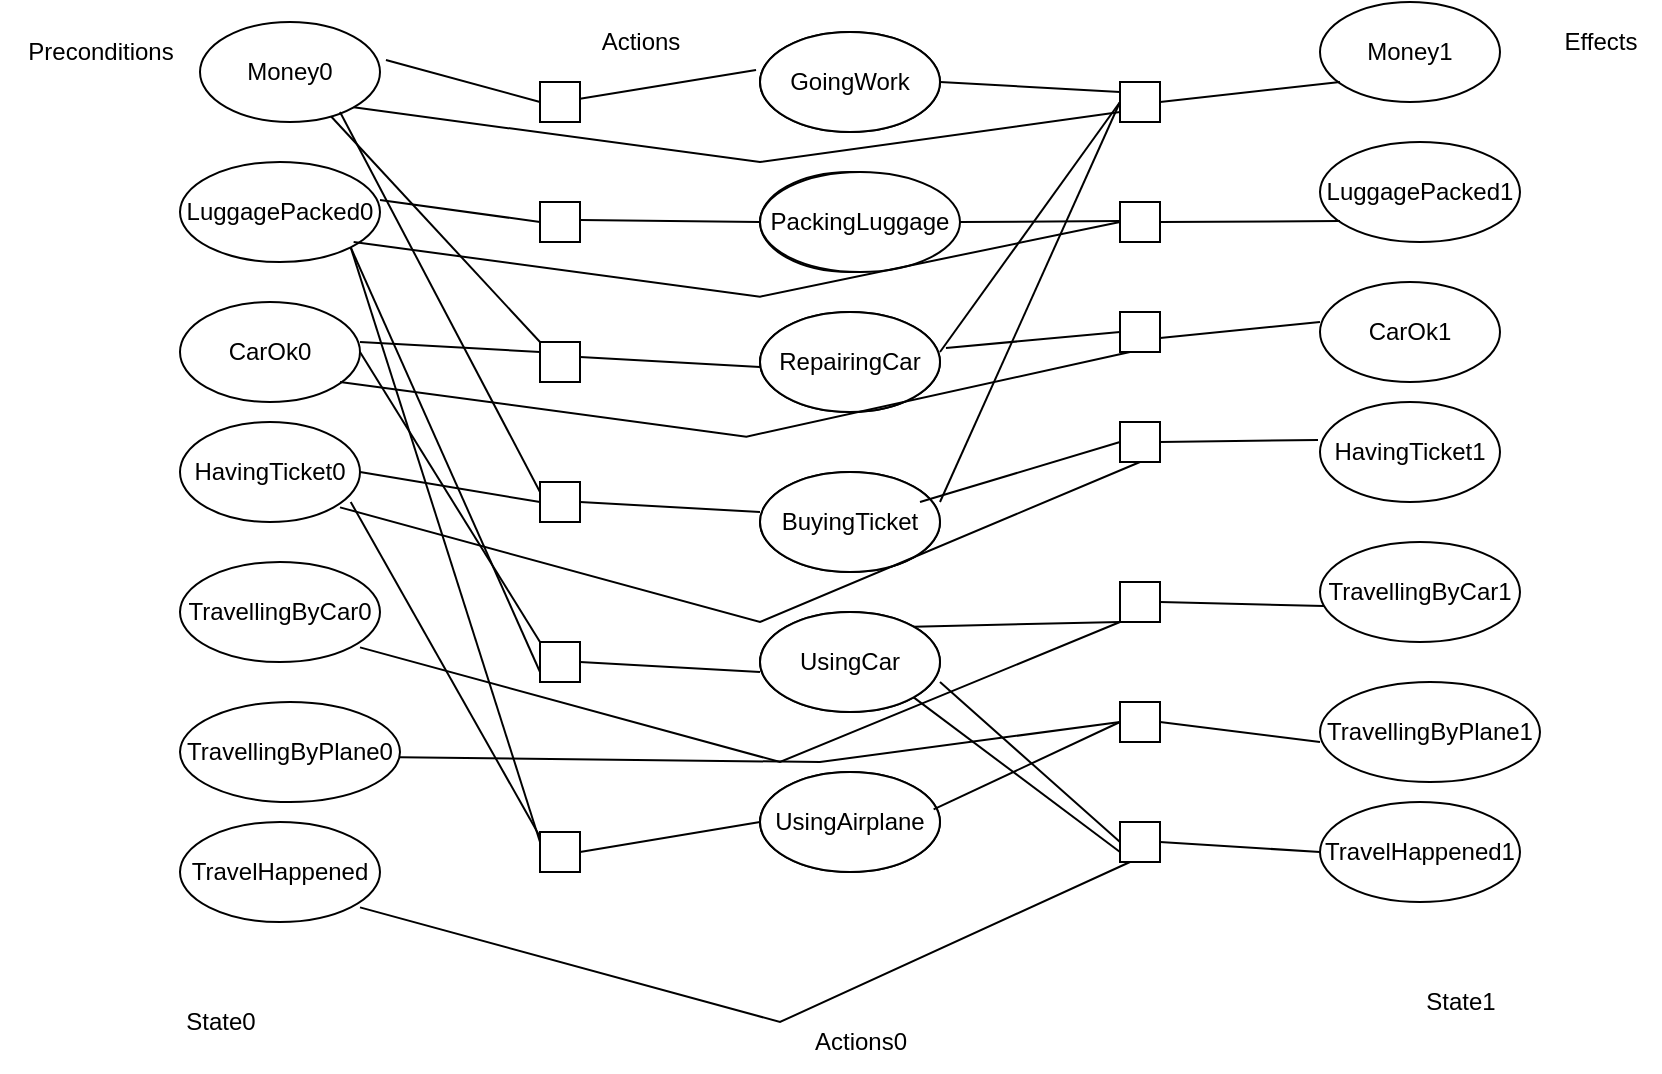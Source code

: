 <mxfile version="20.5.3" type="device"><diagram id="BCflVnY6LWvddG8Wf6f9" name="Page-1"><mxGraphModel dx="1674" dy="589" grid="1" gridSize="10" guides="1" tooltips="1" connect="1" arrows="1" fold="1" page="1" pageScale="1" pageWidth="827" pageHeight="1169" math="0" shadow="0"><root><mxCell id="0"/><mxCell id="1" parent="0"/><mxCell id="bOJXA0rn37LJz_Ew1UM6-25" value="Money0" style="ellipse;whiteSpace=wrap;html=1;" parent="1" vertex="1"><mxGeometry x="70" y="10" width="90" height="50" as="geometry"/></mxCell><mxCell id="bOJXA0rn37LJz_Ew1UM6-26" value="LuggagePacked0" style="ellipse;whiteSpace=wrap;html=1;" parent="1" vertex="1"><mxGeometry x="60" y="80" width="100" height="50" as="geometry"/></mxCell><mxCell id="bOJXA0rn37LJz_Ew1UM6-27" value="CarOk0" style="ellipse;whiteSpace=wrap;html=1;" parent="1" vertex="1"><mxGeometry x="60" y="150" width="90" height="50" as="geometry"/></mxCell><mxCell id="bOJXA0rn37LJz_Ew1UM6-28" value="HavingTicket0" style="ellipse;whiteSpace=wrap;html=1;" parent="1" vertex="1"><mxGeometry x="60" y="210" width="90" height="50" as="geometry"/></mxCell><mxCell id="bOJXA0rn37LJz_Ew1UM6-29" value="TravellingByCar0" style="ellipse;whiteSpace=wrap;html=1;" parent="1" vertex="1"><mxGeometry x="60" y="280" width="100" height="50" as="geometry"/></mxCell><mxCell id="bOJXA0rn37LJz_Ew1UM6-30" value="TravellingByPlane0" style="ellipse;whiteSpace=wrap;html=1;" parent="1" vertex="1"><mxGeometry x="60" y="350" width="110" height="50" as="geometry"/></mxCell><mxCell id="bOJXA0rn37LJz_Ew1UM6-31" value="TravelHappened" style="ellipse;whiteSpace=wrap;html=1;" parent="1" vertex="1"><mxGeometry x="60" y="410" width="100" height="50" as="geometry"/></mxCell><mxCell id="bOJXA0rn37LJz_Ew1UM6-32" value="&lt;div style=&quot;text-align: start;&quot;&gt;&lt;span style=&quot;background-color: initial; font-size: 0px;&quot;&gt;&lt;font face=&quot;monospace&quot; color=&quot;rgba(0, 0, 0, 0)&quot;&gt;Mndkd&lt;/font&gt;&lt;/span&gt;&lt;/div&gt;" style="ellipse;whiteSpace=wrap;html=1;" parent="1" vertex="1"><mxGeometry x="350" y="15" width="90" height="50" as="geometry"/></mxCell><mxCell id="bOJXA0rn37LJz_Ew1UM6-33" value="&lt;div style=&quot;text-align: start;&quot;&gt;&lt;span style=&quot;background-color: initial; font-size: 0px;&quot;&gt;&lt;font face=&quot;monospace&quot; color=&quot;rgba(0, 0, 0, 0)&quot;&gt;dddsdsdsd&lt;/font&gt;&lt;/span&gt;&lt;/div&gt;" style="ellipse;whiteSpace=wrap;html=1;" parent="1" vertex="1"><mxGeometry x="350" y="85" width="90" height="50" as="geometry"/></mxCell><mxCell id="bOJXA0rn37LJz_Ew1UM6-34" value="&lt;span style=&quot;color: rgba(0, 0, 0, 0); font-family: monospace; font-size: 0px; text-align: start;&quot;&gt;%3CmxGraphModel%3E%3Croot%3E%3CmxCell%20id%3D%220%22%2F%3E%3CmxCell%20id%3D%221%22%20parent%3D%220%22%2F%3E%3CmxCell%20id%3D%222%22%20value%3D%22Money0%22%20style%3D%22ellipse%3BwhiteSpace%3Dwrap%3Bhtml%3D1%3B%22%20vertex%3D%221%22%20parent%3D%221%22%3E%3CmxGeometry%20x%3D%2260%22%20y%3D%2210%22%20width%3D%2290%22%20height%3D%2250%22%20as%3D%22geometry%22%2F%3E%3C%2FmxCell%3E%3C%2Froot%3E%3C%2FmxGraphModel%3E&lt;/span&gt;&lt;span style=&quot;color: rgba(0, 0, 0, 0); font-family: monospace; font-size: 0px; text-align: start;&quot;&gt;%3CmxGraphModel%3E%3Croot%3E%3CmxCell%20id%3D%220%22%2F%3E%3CmxCell%20id%3D%221%22%20parent%3D%220%22%2F%3E%3CmxCell%20id%3D%222%22%20value%3D%22Money0%22%20style%3D%22ellipse%3BwhiteSpace%3Dwrap%3Bhtml%3D1%3B%22%20vertex%3D%221%22%20parent%3D%221%22%3E%3CmxGeometry%20x%3D%2260%22%20y%3D%2210%22%20width%3D%2290%22%20height%3D%2250%22%20as%3D%22geometry%22%2F%3E%3C%2FmxCell%3E%3C%2Froot%3E%3C%2FmxGraphModel%3E&lt;/span&gt;" style="ellipse;whiteSpace=wrap;html=1;" parent="1" vertex="1"><mxGeometry x="350" y="155" width="90" height="50" as="geometry"/></mxCell><mxCell id="bOJXA0rn37LJz_Ew1UM6-35" value="&lt;span style=&quot;color: rgba(0, 0, 0, 0); font-family: monospace; font-size: 0px; text-align: start;&quot;&gt;%3CmxGraphModel%3E%3Croot%3E%3CmxCell%20id%3D%220%22%2F%3E%3CmxCell%20id%3D%221%22%20parent%3D%220%22%2F%3E%3CmxCell%20id%3D%222%22%20value%3D%22Money0%22%20style%3D%22ellipse%3BwhiteSpace%3Dwrap%3Bhtml%3D1%3B%22%20vertex%3D%221%22%20parent%3D%221%22%3E%3CmxGeometry%20x%3D%2260%22%20y%3D%2210%22%20width%3D%2290%22%20height%3D%2250%22%20as%3D%22geometry%22%2F%3E%3C%2FmxCell%3E%3C%2Froot%3E%3C%2FmxGraphModel%3E&lt;/span&gt;&lt;span style=&quot;color: rgba(0, 0, 0, 0); font-family: monospace; font-size: 0px; text-align: start;&quot;&gt;%3CmxGraphModel%3E%3Croot%3E%3CmxCell%20id%3D%220%22%2F%3E%3CmxCell%20id%3D%221%22%20parent%3D%220%22%2F%3E%3CmxCell%20id%3D%222%22%20value%3D%22Money0%22%20style%3D%22ellipse%3BwhiteSpace%3Dwrap%3Bhtml%3D1%3B%22%20vertex%3D%221%22%20parent%3D%221%22%3E%3CmxGeometry%20x%3D%2260%22%20y%3D%2210%22%20width%3D%2290%22%20height%3D%2250%22%20as%3D%22geometry%22%2F%3E%3C%2FmxCell%3E%3C%2Froot%3E%3C%2FmxGraphModel%3E&lt;/span&gt;" style="ellipse;whiteSpace=wrap;html=1;" parent="1" vertex="1"><mxGeometry x="350" y="235" width="90" height="50" as="geometry"/></mxCell><mxCell id="bOJXA0rn37LJz_Ew1UM6-36" value="&lt;span style=&quot;color: rgba(0, 0, 0, 0); font-family: monospace; font-size: 0px; text-align: start;&quot;&gt;%3CmxGraphModel%3E%3Croot%3E%3CmxCell%20id%3D%220%22%2F%3E%3CmxCell%20id%3D%221%22%20parent%3D%220%22%2F%3E%3CmxCell%20id%3D%222%22%20value%3D%22Money0%22%20style%3D%22ellipse%3BwhiteSpace%3Dwrap%3Bhtml%3D1%3B%22%20vertex%3D%221%22%20parent%3D%221%22%3E%3CmxGeometry%20x%3D%2260%22%20y%3D%2210%22%20width%3D%2290%22%20height%3D%2250%22%20as%3D%22geometry%22%2F%3E%3C%2FmxCell%3E%3C%2Froot%3E%3C%2FmxGraphModel%3E&lt;/span&gt;&lt;span style=&quot;color: rgba(0, 0, 0, 0); font-family: monospace; font-size: 0px; text-align: start;&quot;&gt;%3CmxGraphModel%3E%3Croot%3E%3CmxCell%20id%3D%220%22%2F%3E%3CmxCell%20id%3D%221%22%20parent%3D%220%22%2F%3E%3CmxCell%20id%3D%222%22%20value%3D%22Money0%22%20style%3D%22ellipse%3BwhiteSpace%3Dwrap%3Bhtml%3D1%3B%22%20vertex%3D%221%22%20parent%3D%221%22%3E%3CmxGeometry%20x%3D%2260%22%20y%3D%2210%22%20width%3D%2290%22%20height%3D%2250%22%20as%3D%22geometry%22%2F%3E%3C%2FmxCell%3E%3C%2Froot%3E%3C%2FmxGraphModel%3E&lt;/span&gt;" style="ellipse;whiteSpace=wrap;html=1;" parent="1" vertex="1"><mxGeometry x="350" y="305" width="90" height="50" as="geometry"/></mxCell><mxCell id="bOJXA0rn37LJz_Ew1UM6-37" value="&lt;span style=&quot;color: rgba(0, 0, 0, 0); font-family: monospace; font-size: 0px; text-align: start;&quot;&gt;%3CmxGraphModel%3E%3Croot%3E%3CmxCell%20id%3D%220%22%2F%3E%3CmxCell%20id%3D%221%22%20parent%3D%220%22%2F%3E%3CmxCell%20id%3D%222%22%20value%3D%22Money0%22%20style%3D%22ellipse%3BwhiteSpace%3Dwrap%3Bhtml%3D1%3B%22%20vertex%3D%221%22%20parent%3D%221%22%3E%3CmxGeometry%20x%3D%2260%22%20y%3D%2210%22%20width%3D%2290%22%20height%3D%2250%22%20as%3D%22geometry%22%2F%3E%3C%2FmxCell%3E%3C%2Froot%3E%3C%2FmxGraphModel%3E&lt;/span&gt;&lt;span style=&quot;color: rgba(0, 0, 0, 0); font-family: monospace; font-size: 0px; text-align: start;&quot;&gt;%3CmxGraphModel%3E%3Croot%3E%3CmxCell%20id%3D%220%22%2F%3E%3CmxCell%20id%3D%221%22%20parent%3D%220%22%2F%3E%3CmxCell%20id%3D%222%22%20value%3D%22Money0%22%20style%3D%22ellipse%3BwhiteSpace%3Dwrap%3Bhtml%3D1%3B%22%20vertex%3D%221%22%20parent%3D%221%22%3E%3CmxGeometry%20x%3D%2260%22%20y%3D%2210%22%20width%3D%2290%22%20height%3D%2250%22%20as%3D%22geometry%22%2F%3E%3C%2FmxCell%3E%3C%2Froot%3E%3C%2FmxGraphModel%3E&lt;/span&gt;" style="ellipse;whiteSpace=wrap;html=1;" parent="1" vertex="1"><mxGeometry x="350" y="385" width="90" height="50" as="geometry"/></mxCell><mxCell id="bOJXA0rn37LJz_Ew1UM6-38" value="GoingWork" style="ellipse;whiteSpace=wrap;html=1;" parent="1" vertex="1"><mxGeometry x="350" y="15" width="90" height="50" as="geometry"/></mxCell><mxCell id="bOJXA0rn37LJz_Ew1UM6-39" value="PackingLuggage" style="ellipse;whiteSpace=wrap;html=1;" parent="1" vertex="1"><mxGeometry x="350" y="85" width="100" height="50" as="geometry"/></mxCell><mxCell id="bOJXA0rn37LJz_Ew1UM6-40" value="RepairingCar" style="ellipse;whiteSpace=wrap;html=1;" parent="1" vertex="1"><mxGeometry x="350" y="155" width="90" height="50" as="geometry"/></mxCell><mxCell id="bOJXA0rn37LJz_Ew1UM6-41" value="BuyingTicket" style="ellipse;whiteSpace=wrap;html=1;" parent="1" vertex="1"><mxGeometry x="350" y="235" width="90" height="50" as="geometry"/></mxCell><mxCell id="bOJXA0rn37LJz_Ew1UM6-42" value="UsingCar" style="ellipse;whiteSpace=wrap;html=1;" parent="1" vertex="1"><mxGeometry x="350" y="305" width="90" height="50" as="geometry"/></mxCell><mxCell id="bOJXA0rn37LJz_Ew1UM6-43" value="UsingAirplane" style="ellipse;whiteSpace=wrap;html=1;" parent="1" vertex="1"><mxGeometry x="350" y="385" width="90" height="50" as="geometry"/></mxCell><mxCell id="bOJXA0rn37LJz_Ew1UM6-44" value="Money1" style="ellipse;whiteSpace=wrap;html=1;" parent="1" vertex="1"><mxGeometry x="630" width="90" height="50" as="geometry"/></mxCell><mxCell id="bOJXA0rn37LJz_Ew1UM6-45" value="LuggagePacked1" style="ellipse;whiteSpace=wrap;html=1;" parent="1" vertex="1"><mxGeometry x="630" y="70" width="100" height="50" as="geometry"/></mxCell><mxCell id="bOJXA0rn37LJz_Ew1UM6-46" value="CarOk1" style="ellipse;whiteSpace=wrap;html=1;" parent="1" vertex="1"><mxGeometry x="630" y="140" width="90" height="50" as="geometry"/></mxCell><mxCell id="bOJXA0rn37LJz_Ew1UM6-47" value="HavingTicket1" style="ellipse;whiteSpace=wrap;html=1;" parent="1" vertex="1"><mxGeometry x="630" y="200" width="90" height="50" as="geometry"/></mxCell><mxCell id="bOJXA0rn37LJz_Ew1UM6-48" value="TravellingByCar1" style="ellipse;whiteSpace=wrap;html=1;" parent="1" vertex="1"><mxGeometry x="630" y="270" width="100" height="50" as="geometry"/></mxCell><mxCell id="bOJXA0rn37LJz_Ew1UM6-49" value="TravellingByPlane1" style="ellipse;whiteSpace=wrap;html=1;" parent="1" vertex="1"><mxGeometry x="630" y="340" width="110" height="50" as="geometry"/></mxCell><mxCell id="bOJXA0rn37LJz_Ew1UM6-50" value="TravelHappened1" style="ellipse;whiteSpace=wrap;html=1;" parent="1" vertex="1"><mxGeometry x="630" y="400" width="100" height="50" as="geometry"/></mxCell><mxCell id="bOJXA0rn37LJz_Ew1UM6-51" value="" style="whiteSpace=wrap;html=1;aspect=fixed;" parent="1" vertex="1"><mxGeometry x="240" y="40" width="20" height="20" as="geometry"/></mxCell><mxCell id="bOJXA0rn37LJz_Ew1UM6-53" value="" style="endArrow=none;html=1;rounded=0;exitX=1.033;exitY=0.38;exitDx=0;exitDy=0;exitPerimeter=0;" parent="1" source="bOJXA0rn37LJz_Ew1UM6-25" edge="1"><mxGeometry width="50" height="50" relative="1" as="geometry"><mxPoint x="190" y="100" as="sourcePoint"/><mxPoint x="240" y="50" as="targetPoint"/></mxGeometry></mxCell><mxCell id="bOJXA0rn37LJz_Ew1UM6-54" value="" style="endArrow=none;html=1;rounded=0;entryX=-0.022;entryY=0.38;entryDx=0;entryDy=0;entryPerimeter=0;" parent="1" source="bOJXA0rn37LJz_Ew1UM6-51" target="bOJXA0rn37LJz_Ew1UM6-38" edge="1"><mxGeometry width="50" height="50" relative="1" as="geometry"><mxPoint x="260" y="50" as="sourcePoint"/><mxPoint x="337.03" y="71" as="targetPoint"/></mxGeometry></mxCell><mxCell id="bOJXA0rn37LJz_Ew1UM6-55" value="" style="whiteSpace=wrap;html=1;aspect=fixed;" parent="1" vertex="1"><mxGeometry x="240" y="100" width="20" height="20" as="geometry"/></mxCell><mxCell id="bOJXA0rn37LJz_Ew1UM6-56" value="" style="endArrow=none;html=1;rounded=0;exitX=1.033;exitY=0.38;exitDx=0;exitDy=0;exitPerimeter=0;entryX=0;entryY=0.5;entryDx=0;entryDy=0;" parent="1" target="bOJXA0rn37LJz_Ew1UM6-55" edge="1"><mxGeometry width="50" height="50" relative="1" as="geometry"><mxPoint x="160.0" y="99" as="sourcePoint"/><mxPoint x="237.03" y="120" as="targetPoint"/></mxGeometry></mxCell><mxCell id="bOJXA0rn37LJz_Ew1UM6-57" value="" style="endArrow=none;html=1;rounded=0;exitX=1.033;exitY=0.38;exitDx=0;exitDy=0;exitPerimeter=0;entryX=0;entryY=0.5;entryDx=0;entryDy=0;" parent="1" target="bOJXA0rn37LJz_Ew1UM6-39" edge="1"><mxGeometry width="50" height="50" relative="1" as="geometry"><mxPoint x="260" y="109" as="sourcePoint"/><mxPoint x="340" y="120" as="targetPoint"/></mxGeometry></mxCell><mxCell id="bOJXA0rn37LJz_Ew1UM6-64" value="" style="whiteSpace=wrap;html=1;aspect=fixed;" parent="1" vertex="1"><mxGeometry x="240" y="170" width="20" height="20" as="geometry"/></mxCell><mxCell id="bOJXA0rn37LJz_Ew1UM6-65" value="" style="whiteSpace=wrap;html=1;aspect=fixed;" parent="1" vertex="1"><mxGeometry x="240" y="240" width="20" height="20" as="geometry"/></mxCell><mxCell id="bOJXA0rn37LJz_Ew1UM6-66" value="" style="whiteSpace=wrap;html=1;aspect=fixed;" parent="1" vertex="1"><mxGeometry x="240" y="320" width="20" height="20" as="geometry"/></mxCell><mxCell id="bOJXA0rn37LJz_Ew1UM6-67" value="" style="whiteSpace=wrap;html=1;aspect=fixed;" parent="1" vertex="1"><mxGeometry x="240" y="415" width="20" height="20" as="geometry"/></mxCell><mxCell id="bOJXA0rn37LJz_Ew1UM6-68" value="" style="endArrow=none;html=1;rounded=0;exitX=1.033;exitY=0.38;exitDx=0;exitDy=0;exitPerimeter=0;entryX=0;entryY=0.25;entryDx=0;entryDy=0;" parent="1" target="bOJXA0rn37LJz_Ew1UM6-64" edge="1"><mxGeometry width="50" height="50" relative="1" as="geometry"><mxPoint x="150" y="170" as="sourcePoint"/><mxPoint x="230" y="181" as="targetPoint"/></mxGeometry></mxCell><mxCell id="bOJXA0rn37LJz_Ew1UM6-69" value="" style="endArrow=none;html=1;rounded=0;exitX=1.033;exitY=0.38;exitDx=0;exitDy=0;exitPerimeter=0;entryX=0;entryY=0.25;entryDx=0;entryDy=0;" parent="1" edge="1"><mxGeometry width="50" height="50" relative="1" as="geometry"><mxPoint x="260" y="177.5" as="sourcePoint"/><mxPoint x="350" y="182.5" as="targetPoint"/></mxGeometry></mxCell><mxCell id="bOJXA0rn37LJz_Ew1UM6-70" value="" style="endArrow=none;html=1;rounded=0;entryX=0;entryY=0;entryDx=0;entryDy=0;" parent="1" source="bOJXA0rn37LJz_Ew1UM6-25" target="bOJXA0rn37LJz_Ew1UM6-64" edge="1"><mxGeometry width="50" height="50" relative="1" as="geometry"><mxPoint x="160" y="180" as="sourcePoint"/><mxPoint x="240" y="150" as="targetPoint"/></mxGeometry></mxCell><mxCell id="bOJXA0rn37LJz_Ew1UM6-74" value="" style="endArrow=none;html=1;rounded=0;exitX=1.033;exitY=0.38;exitDx=0;exitDy=0;exitPerimeter=0;entryX=0;entryY=0.5;entryDx=0;entryDy=0;" parent="1" target="bOJXA0rn37LJz_Ew1UM6-65" edge="1"><mxGeometry width="50" height="50" relative="1" as="geometry"><mxPoint x="150" y="235" as="sourcePoint"/><mxPoint x="240" y="240" as="targetPoint"/></mxGeometry></mxCell><mxCell id="bOJXA0rn37LJz_Ew1UM6-75" value="" style="endArrow=none;html=1;rounded=0;exitX=1.033;exitY=0.38;exitDx=0;exitDy=0;exitPerimeter=0;entryX=0;entryY=0.25;entryDx=0;entryDy=0;" parent="1" edge="1"><mxGeometry width="50" height="50" relative="1" as="geometry"><mxPoint x="260" y="250" as="sourcePoint"/><mxPoint x="350" y="255" as="targetPoint"/></mxGeometry></mxCell><mxCell id="bOJXA0rn37LJz_Ew1UM6-77" value="" style="endArrow=none;html=1;rounded=0;exitX=1.033;exitY=0.38;exitDx=0;exitDy=0;exitPerimeter=0;entryX=0;entryY=0.25;entryDx=0;entryDy=0;" parent="1" target="bOJXA0rn37LJz_Ew1UM6-65" edge="1"><mxGeometry width="50" height="50" relative="1" as="geometry"><mxPoint x="140" y="55" as="sourcePoint"/><mxPoint x="240" y="200" as="targetPoint"/></mxGeometry></mxCell><mxCell id="bOJXA0rn37LJz_Ew1UM6-79" value="" style="endArrow=none;html=1;rounded=0;exitX=1;exitY=0.5;exitDx=0;exitDy=0;entryX=0;entryY=0;entryDx=0;entryDy=0;" parent="1" source="bOJXA0rn37LJz_Ew1UM6-27" target="bOJXA0rn37LJz_Ew1UM6-66" edge="1"><mxGeometry width="50" height="50" relative="1" as="geometry"><mxPoint x="160" y="180" as="sourcePoint"/><mxPoint x="250" y="185" as="targetPoint"/></mxGeometry></mxCell><mxCell id="bOJXA0rn37LJz_Ew1UM6-80" value="" style="endArrow=none;html=1;rounded=0;exitX=1.033;exitY=0.38;exitDx=0;exitDy=0;exitPerimeter=0;entryX=0;entryY=0.25;entryDx=0;entryDy=0;" parent="1" edge="1"><mxGeometry width="50" height="50" relative="1" as="geometry"><mxPoint x="260" y="330" as="sourcePoint"/><mxPoint x="350" y="335" as="targetPoint"/></mxGeometry></mxCell><mxCell id="bOJXA0rn37LJz_Ew1UM6-81" value="" style="endArrow=none;html=1;rounded=0;exitX=1;exitY=1;exitDx=0;exitDy=0;entryX=0;entryY=0.75;entryDx=0;entryDy=0;" parent="1" source="bOJXA0rn37LJz_Ew1UM6-26" target="bOJXA0rn37LJz_Ew1UM6-66" edge="1"><mxGeometry width="50" height="50" relative="1" as="geometry"><mxPoint x="140" y="120" as="sourcePoint"/><mxPoint x="240" y="290" as="targetPoint"/></mxGeometry></mxCell><mxCell id="bOJXA0rn37LJz_Ew1UM6-84" value="" style="endArrow=none;html=1;rounded=0;exitX=1;exitY=1;exitDx=0;exitDy=0;" parent="1" edge="1"><mxGeometry width="50" height="50" relative="1" as="geometry"><mxPoint x="145.355" y="249.998" as="sourcePoint"/><mxPoint x="240" y="417.32" as="targetPoint"/></mxGeometry></mxCell><mxCell id="bOJXA0rn37LJz_Ew1UM6-85" value="" style="endArrow=none;html=1;rounded=0;exitX=1;exitY=1;exitDx=0;exitDy=0;entryX=0;entryY=0.25;entryDx=0;entryDy=0;" parent="1" source="bOJXA0rn37LJz_Ew1UM6-26" target="bOJXA0rn37LJz_Ew1UM6-67" edge="1"><mxGeometry width="50" height="50" relative="1" as="geometry"><mxPoint x="155.355" y="259.998" as="sourcePoint"/><mxPoint x="240" y="380" as="targetPoint"/></mxGeometry></mxCell><mxCell id="bOJXA0rn37LJz_Ew1UM6-124" value="" style="whiteSpace=wrap;html=1;aspect=fixed;" parent="1" vertex="1"><mxGeometry x="530" y="40" width="20" height="20" as="geometry"/></mxCell><mxCell id="bOJXA0rn37LJz_Ew1UM6-125" value="" style="endArrow=none;html=1;rounded=0;entryX=1;entryY=0.5;entryDx=0;entryDy=0;exitX=0;exitY=0.25;exitDx=0;exitDy=0;" parent="1" source="bOJXA0rn37LJz_Ew1UM6-124" target="bOJXA0rn37LJz_Ew1UM6-38" edge="1"><mxGeometry width="50" height="50" relative="1" as="geometry"><mxPoint x="530" y="50" as="sourcePoint"/><mxPoint x="378.02" y="64" as="targetPoint"/></mxGeometry></mxCell><mxCell id="bOJXA0rn37LJz_Ew1UM6-126" value="" style="whiteSpace=wrap;html=1;aspect=fixed;" parent="1" vertex="1"><mxGeometry x="530" y="100" width="20" height="20" as="geometry"/></mxCell><mxCell id="bOJXA0rn37LJz_Ew1UM6-127" value="" style="endArrow=none;html=1;rounded=0;entryX=0;entryY=0.5;entryDx=0;entryDy=0;" parent="1" edge="1"><mxGeometry width="50" height="50" relative="1" as="geometry"><mxPoint x="450" y="110" as="sourcePoint"/><mxPoint x="530" y="109.5" as="targetPoint"/></mxGeometry></mxCell><mxCell id="bOJXA0rn37LJz_Ew1UM6-143" value="" style="endArrow=none;html=1;rounded=0;entryX=0;entryY=0.5;entryDx=0;entryDy=0;exitX=1;exitY=0.5;exitDx=0;exitDy=0;" parent="1" source="bOJXA0rn37LJz_Ew1UM6-126" edge="1"><mxGeometry width="50" height="50" relative="1" as="geometry"><mxPoint x="560" y="110" as="sourcePoint"/><mxPoint x="640" y="109.5" as="targetPoint"/></mxGeometry></mxCell><mxCell id="bOJXA0rn37LJz_Ew1UM6-149" value="" style="endArrow=none;html=1;rounded=0;entryX=1;entryY=0.5;entryDx=0;entryDy=0;exitX=0;exitY=0.5;exitDx=0;exitDy=0;" parent="1" source="bOJXA0rn37LJz_Ew1UM6-124" edge="1"><mxGeometry width="50" height="50" relative="1" as="geometry"><mxPoint x="530" y="150" as="sourcePoint"/><mxPoint x="440" y="175" as="targetPoint"/></mxGeometry></mxCell><mxCell id="bOJXA0rn37LJz_Ew1UM6-151" value="" style="endArrow=none;html=1;rounded=0;entryX=1;entryY=0.5;entryDx=0;entryDy=0;" parent="1" target="bOJXA0rn37LJz_Ew1UM6-124" edge="1"><mxGeometry width="50" height="50" relative="1" as="geometry"><mxPoint x="640" y="40" as="sourcePoint"/><mxPoint x="560" y="30" as="targetPoint"/></mxGeometry></mxCell><mxCell id="bOJXA0rn37LJz_Ew1UM6-152" value="" style="endArrow=none;html=1;rounded=0;entryX=1;entryY=0.3;entryDx=0;entryDy=0;entryPerimeter=0;" parent="1" target="bOJXA0rn37LJz_Ew1UM6-41" edge="1"><mxGeometry width="50" height="50" relative="1" as="geometry"><mxPoint x="530" y="50" as="sourcePoint"/><mxPoint x="450" y="185" as="targetPoint"/></mxGeometry></mxCell><mxCell id="bOJXA0rn37LJz_Ew1UM6-154" value="" style="whiteSpace=wrap;html=1;aspect=fixed;" parent="1" vertex="1"><mxGeometry x="530" y="155" width="20" height="20" as="geometry"/></mxCell><mxCell id="bOJXA0rn37LJz_Ew1UM6-157" value="" style="endArrow=none;html=1;rounded=0;entryX=0;entryY=0.5;entryDx=0;entryDy=0;exitX=1.033;exitY=0.36;exitDx=0;exitDy=0;exitPerimeter=0;" parent="1" source="bOJXA0rn37LJz_Ew1UM6-40" target="bOJXA0rn37LJz_Ew1UM6-154" edge="1"><mxGeometry width="50" height="50" relative="1" as="geometry"><mxPoint x="440" y="185" as="sourcePoint"/><mxPoint x="490" y="135" as="targetPoint"/></mxGeometry></mxCell><mxCell id="bOJXA0rn37LJz_Ew1UM6-158" value="" style="endArrow=none;html=1;rounded=0;exitX=1.033;exitY=0.36;exitDx=0;exitDy=0;exitPerimeter=0;" parent="1" edge="1"><mxGeometry width="50" height="50" relative="1" as="geometry"><mxPoint x="550" y="168" as="sourcePoint"/><mxPoint x="630" y="160" as="targetPoint"/></mxGeometry></mxCell><mxCell id="bOJXA0rn37LJz_Ew1UM6-159" value="" style="whiteSpace=wrap;html=1;aspect=fixed;" parent="1" vertex="1"><mxGeometry x="530" y="210" width="20" height="20" as="geometry"/></mxCell><mxCell id="bOJXA0rn37LJz_Ew1UM6-161" value="" style="endArrow=none;html=1;rounded=0;entryX=0;entryY=0.5;entryDx=0;entryDy=0;exitX=1.033;exitY=0.36;exitDx=0;exitDy=0;exitPerimeter=0;" parent="1" target="bOJXA0rn37LJz_Ew1UM6-159" edge="1"><mxGeometry width="50" height="50" relative="1" as="geometry"><mxPoint x="430" y="250" as="sourcePoint"/><mxPoint x="517.03" y="242" as="targetPoint"/></mxGeometry></mxCell><mxCell id="bOJXA0rn37LJz_Ew1UM6-162" value="" style="endArrow=none;html=1;rounded=0;entryX=-0.011;entryY=0.38;entryDx=0;entryDy=0;exitX=1.033;exitY=0.36;exitDx=0;exitDy=0;exitPerimeter=0;entryPerimeter=0;" parent="1" target="bOJXA0rn37LJz_Ew1UM6-47" edge="1"><mxGeometry width="50" height="50" relative="1" as="geometry"><mxPoint x="550" y="220" as="sourcePoint"/><mxPoint x="650" y="190" as="targetPoint"/></mxGeometry></mxCell><mxCell id="bOJXA0rn37LJz_Ew1UM6-165" value="" style="whiteSpace=wrap;html=1;aspect=fixed;" parent="1" vertex="1"><mxGeometry x="530" y="350" width="20" height="20" as="geometry"/></mxCell><mxCell id="bOJXA0rn37LJz_Ew1UM6-167" value="" style="whiteSpace=wrap;html=1;aspect=fixed;" parent="1" vertex="1"><mxGeometry x="530" y="290" width="20" height="20" as="geometry"/></mxCell><mxCell id="bOJXA0rn37LJz_Ew1UM6-168" value="" style="endArrow=none;html=1;rounded=0;exitX=1;exitY=0.5;exitDx=0;exitDy=0;entryX=0;entryY=0.5;entryDx=0;entryDy=0;" parent="1" source="bOJXA0rn37LJz_Ew1UM6-67" target="bOJXA0rn37LJz_Ew1UM6-43" edge="1"><mxGeometry width="50" height="50" relative="1" as="geometry"><mxPoint x="270" y="390" as="sourcePoint"/><mxPoint x="340" y="410" as="targetPoint"/></mxGeometry></mxCell><mxCell id="bOJXA0rn37LJz_Ew1UM6-170" value="" style="endArrow=none;html=1;rounded=0;entryX=0;entryY=1;entryDx=0;entryDy=0;exitX=1;exitY=0;exitDx=0;exitDy=0;" parent="1" source="bOJXA0rn37LJz_Ew1UM6-42" target="bOJXA0rn37LJz_Ew1UM6-167" edge="1"><mxGeometry width="50" height="50" relative="1" as="geometry"><mxPoint x="430" y="305" as="sourcePoint"/><mxPoint x="530" y="275" as="targetPoint"/></mxGeometry></mxCell><mxCell id="bOJXA0rn37LJz_Ew1UM6-173" value="" style="endArrow=none;html=1;rounded=0;entryX=0.02;entryY=0.64;entryDx=0;entryDy=0;entryPerimeter=0;" parent="1" target="bOJXA0rn37LJz_Ew1UM6-48" edge="1"><mxGeometry width="50" height="50" relative="1" as="geometry"><mxPoint x="550" y="300" as="sourcePoint"/><mxPoint x="636" y="310" as="targetPoint"/></mxGeometry></mxCell><mxCell id="bOJXA0rn37LJz_Ew1UM6-178" value="" style="endArrow=none;html=1;rounded=0;entryX=0;entryY=0.5;entryDx=0;entryDy=0;exitX=1;exitY=0;exitDx=0;exitDy=0;" parent="1" target="bOJXA0rn37LJz_Ew1UM6-165" edge="1"><mxGeometry width="50" height="50" relative="1" as="geometry"><mxPoint x="436.82" y="403.662" as="sourcePoint"/><mxPoint x="540" y="320" as="targetPoint"/></mxGeometry></mxCell><mxCell id="bOJXA0rn37LJz_Ew1UM6-179" value="" style="endArrow=none;html=1;rounded=0;exitX=1;exitY=0.5;exitDx=0;exitDy=0;" parent="1" source="bOJXA0rn37LJz_Ew1UM6-165" edge="1"><mxGeometry width="50" height="50" relative="1" as="geometry"><mxPoint x="446.82" y="413.662" as="sourcePoint"/><mxPoint x="630" y="370" as="targetPoint"/></mxGeometry></mxCell><mxCell id="bOJXA0rn37LJz_Ew1UM6-181" value="" style="endArrow=none;html=1;rounded=0;entryX=0;entryY=0.5;entryDx=0;entryDy=0;exitX=1;exitY=0.5;exitDx=0;exitDy=0;" parent="1" source="bOJXA0rn37LJz_Ew1UM6-182" target="bOJXA0rn37LJz_Ew1UM6-50" edge="1"><mxGeometry width="50" height="50" relative="1" as="geometry"><mxPoint x="456.82" y="423.662" as="sourcePoint"/><mxPoint x="560" y="340" as="targetPoint"/></mxGeometry></mxCell><mxCell id="bOJXA0rn37LJz_Ew1UM6-182" value="" style="whiteSpace=wrap;html=1;aspect=fixed;" parent="1" vertex="1"><mxGeometry x="530" y="410" width="20" height="20" as="geometry"/></mxCell><mxCell id="bOJXA0rn37LJz_Ew1UM6-184" value="" style="endArrow=none;html=1;rounded=0;entryX=0;entryY=0.5;entryDx=0;entryDy=0;exitX=1;exitY=0.7;exitDx=0;exitDy=0;exitPerimeter=0;" parent="1" source="bOJXA0rn37LJz_Ew1UM6-42" target="bOJXA0rn37LJz_Ew1UM6-182" edge="1"><mxGeometry width="50" height="50" relative="1" as="geometry"><mxPoint x="560" y="430" as="sourcePoint"/><mxPoint x="640" y="435" as="targetPoint"/></mxGeometry></mxCell><mxCell id="bOJXA0rn37LJz_Ew1UM6-185" value="" style="endArrow=none;html=1;rounded=0;entryX=0;entryY=0.75;entryDx=0;entryDy=0;exitX=1;exitY=1;exitDx=0;exitDy=0;" parent="1" source="bOJXA0rn37LJz_Ew1UM6-42" target="bOJXA0rn37LJz_Ew1UM6-182" edge="1"><mxGeometry width="50" height="50" relative="1" as="geometry"><mxPoint x="450" y="350" as="sourcePoint"/><mxPoint x="540" y="430" as="targetPoint"/></mxGeometry></mxCell><mxCell id="bOJXA0rn37LJz_Ew1UM6-187" value="Preconditions" style="text;html=1;align=center;verticalAlign=middle;resizable=0;points=[];autosize=1;strokeColor=none;fillColor=none;" parent="1" vertex="1"><mxGeometry x="-30" y="10" width="100" height="30" as="geometry"/></mxCell><mxCell id="bOJXA0rn37LJz_Ew1UM6-189" value="Actions&lt;br&gt;" style="text;html=1;align=center;verticalAlign=middle;resizable=0;points=[];autosize=1;strokeColor=none;fillColor=none;" parent="1" vertex="1"><mxGeometry x="260" y="5" width="60" height="30" as="geometry"/></mxCell><mxCell id="bOJXA0rn37LJz_Ew1UM6-191" value="Effects" style="text;html=1;align=center;verticalAlign=middle;resizable=0;points=[];autosize=1;strokeColor=none;fillColor=none;" parent="1" vertex="1"><mxGeometry x="740" y="5" width="60" height="30" as="geometry"/></mxCell><mxCell id="bOJXA0rn37LJz_Ew1UM6-192" value="" style="endArrow=none;html=1;rounded=0;exitX=1;exitY=1;exitDx=0;exitDy=0;entryX=0;entryY=0.75;entryDx=0;entryDy=0;" parent="1" source="bOJXA0rn37LJz_Ew1UM6-25" target="bOJXA0rn37LJz_Ew1UM6-124" edge="1"><mxGeometry width="50" height="50" relative="1" as="geometry"><mxPoint x="172.97" y="39" as="sourcePoint"/><mxPoint x="410" y="70" as="targetPoint"/><Array as="points"><mxPoint x="350" y="80"/></Array></mxGeometry></mxCell><mxCell id="bOJXA0rn37LJz_Ew1UM6-193" value="" style="endArrow=none;html=1;rounded=0;exitX=1;exitY=1;exitDx=0;exitDy=0;" parent="1" edge="1"><mxGeometry width="50" height="50" relative="1" as="geometry"><mxPoint x="146.82" y="119.998" as="sourcePoint"/><mxPoint x="530" y="110" as="targetPoint"/><Array as="points"><mxPoint x="350" y="147.32"/></Array></mxGeometry></mxCell><mxCell id="bOJXA0rn37LJz_Ew1UM6-196" value="" style="endArrow=none;html=1;rounded=0;exitX=1;exitY=1;exitDx=0;exitDy=0;entryX=0.25;entryY=1;entryDx=0;entryDy=0;" parent="1" target="bOJXA0rn37LJz_Ew1UM6-154" edge="1"><mxGeometry width="50" height="50" relative="1" as="geometry"><mxPoint x="140.0" y="189.998" as="sourcePoint"/><mxPoint x="523.18" y="180" as="targetPoint"/><Array as="points"><mxPoint x="343.18" y="217.32"/></Array></mxGeometry></mxCell><mxCell id="bOJXA0rn37LJz_Ew1UM6-197" value="" style="endArrow=none;html=1;rounded=0;exitX=1;exitY=1;exitDx=0;exitDy=0;entryX=0.5;entryY=1;entryDx=0;entryDy=0;" parent="1" target="bOJXA0rn37LJz_Ew1UM6-159" edge="1"><mxGeometry width="50" height="50" relative="1" as="geometry"><mxPoint x="140.0" y="252.678" as="sourcePoint"/><mxPoint x="523.18" y="242.68" as="targetPoint"/><Array as="points"><mxPoint x="350" y="310"/></Array></mxGeometry></mxCell><mxCell id="bOJXA0rn37LJz_Ew1UM6-198" value="" style="endArrow=none;html=1;rounded=0;exitX=1;exitY=1;exitDx=0;exitDy=0;" parent="1" edge="1"><mxGeometry width="50" height="50" relative="1" as="geometry"><mxPoint x="150.0" y="322.678" as="sourcePoint"/><mxPoint x="530" y="310" as="targetPoint"/><Array as="points"><mxPoint x="360" y="380"/></Array></mxGeometry></mxCell><mxCell id="bOJXA0rn37LJz_Ew1UM6-199" value="" style="endArrow=none;html=1;rounded=0;exitX=1;exitY=1;exitDx=0;exitDy=0;" parent="1" edge="1"><mxGeometry width="50" height="50" relative="1" as="geometry"><mxPoint x="170.0" y="377.678" as="sourcePoint"/><mxPoint x="530" y="360" as="targetPoint"/><Array as="points"><mxPoint x="380" y="380"/></Array></mxGeometry></mxCell><mxCell id="bOJXA0rn37LJz_Ew1UM6-200" value="" style="endArrow=none;html=1;rounded=0;exitX=1;exitY=1;exitDx=0;exitDy=0;entryX=0.25;entryY=1;entryDx=0;entryDy=0;" parent="1" target="bOJXA0rn37LJz_Ew1UM6-182" edge="1"><mxGeometry width="50" height="50" relative="1" as="geometry"><mxPoint x="150.0" y="452.678" as="sourcePoint"/><mxPoint x="550" y="430" as="targetPoint"/><Array as="points"><mxPoint x="360" y="510"/></Array></mxGeometry></mxCell><mxCell id="lf0WuByghXrF4hBOx_vX-1" value="State0" style="text;html=1;align=center;verticalAlign=middle;resizable=0;points=[];autosize=1;strokeColor=none;fillColor=none;" vertex="1" parent="1"><mxGeometry x="50" y="495" width="60" height="30" as="geometry"/></mxCell><mxCell id="lf0WuByghXrF4hBOx_vX-2" value="Actions0&lt;br&gt;" style="text;html=1;align=center;verticalAlign=middle;resizable=0;points=[];autosize=1;strokeColor=none;fillColor=none;" vertex="1" parent="1"><mxGeometry x="365" y="505" width="70" height="30" as="geometry"/></mxCell><mxCell id="lf0WuByghXrF4hBOx_vX-3" value="State1&lt;br&gt;" style="text;html=1;align=center;verticalAlign=middle;resizable=0;points=[];autosize=1;strokeColor=none;fillColor=none;" vertex="1" parent="1"><mxGeometry x="670" y="485" width="60" height="30" as="geometry"/></mxCell></root></mxGraphModel></diagram></mxfile>